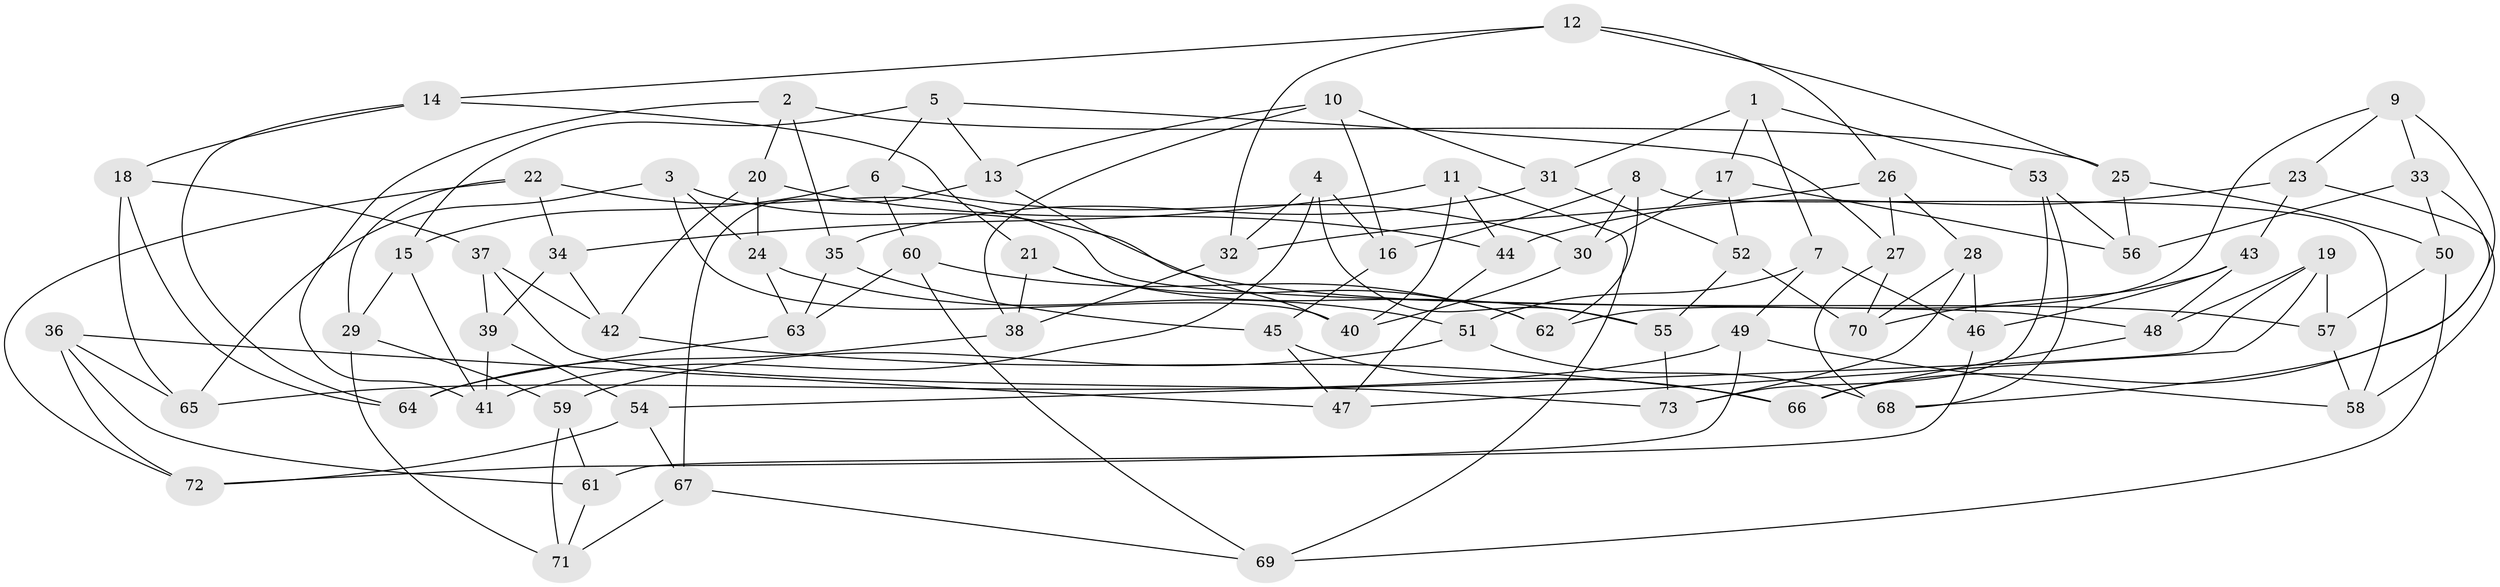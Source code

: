 // Generated by graph-tools (version 1.1) at 2025/50/03/09/25 03:50:51]
// undirected, 73 vertices, 146 edges
graph export_dot {
graph [start="1"]
  node [color=gray90,style=filled];
  1;
  2;
  3;
  4;
  5;
  6;
  7;
  8;
  9;
  10;
  11;
  12;
  13;
  14;
  15;
  16;
  17;
  18;
  19;
  20;
  21;
  22;
  23;
  24;
  25;
  26;
  27;
  28;
  29;
  30;
  31;
  32;
  33;
  34;
  35;
  36;
  37;
  38;
  39;
  40;
  41;
  42;
  43;
  44;
  45;
  46;
  47;
  48;
  49;
  50;
  51;
  52;
  53;
  54;
  55;
  56;
  57;
  58;
  59;
  60;
  61;
  62;
  63;
  64;
  65;
  66;
  67;
  68;
  69;
  70;
  71;
  72;
  73;
  1 -- 17;
  1 -- 7;
  1 -- 53;
  1 -- 31;
  2 -- 35;
  2 -- 25;
  2 -- 20;
  2 -- 41;
  3 -- 40;
  3 -- 57;
  3 -- 65;
  3 -- 24;
  4 -- 55;
  4 -- 16;
  4 -- 32;
  4 -- 41;
  5 -- 6;
  5 -- 27;
  5 -- 15;
  5 -- 13;
  6 -- 15;
  6 -- 30;
  6 -- 60;
  7 -- 49;
  7 -- 46;
  7 -- 51;
  8 -- 58;
  8 -- 30;
  8 -- 62;
  8 -- 16;
  9 -- 23;
  9 -- 66;
  9 -- 33;
  9 -- 62;
  10 -- 31;
  10 -- 13;
  10 -- 38;
  10 -- 16;
  11 -- 44;
  11 -- 40;
  11 -- 34;
  11 -- 69;
  12 -- 25;
  12 -- 14;
  12 -- 32;
  12 -- 26;
  13 -- 40;
  13 -- 67;
  14 -- 21;
  14 -- 18;
  14 -- 64;
  15 -- 41;
  15 -- 29;
  16 -- 45;
  17 -- 52;
  17 -- 30;
  17 -- 56;
  18 -- 64;
  18 -- 65;
  18 -- 37;
  19 -- 54;
  19 -- 48;
  19 -- 47;
  19 -- 57;
  20 -- 44;
  20 -- 42;
  20 -- 24;
  21 -- 38;
  21 -- 62;
  21 -- 55;
  22 -- 34;
  22 -- 29;
  22 -- 72;
  22 -- 48;
  23 -- 43;
  23 -- 44;
  23 -- 58;
  24 -- 63;
  24 -- 51;
  25 -- 56;
  25 -- 50;
  26 -- 27;
  26 -- 32;
  26 -- 28;
  27 -- 70;
  27 -- 68;
  28 -- 73;
  28 -- 46;
  28 -- 70;
  29 -- 59;
  29 -- 71;
  30 -- 40;
  31 -- 35;
  31 -- 52;
  32 -- 38;
  33 -- 68;
  33 -- 56;
  33 -- 50;
  34 -- 39;
  34 -- 42;
  35 -- 63;
  35 -- 45;
  36 -- 61;
  36 -- 47;
  36 -- 72;
  36 -- 65;
  37 -- 73;
  37 -- 42;
  37 -- 39;
  38 -- 64;
  39 -- 54;
  39 -- 41;
  42 -- 66;
  43 -- 46;
  43 -- 70;
  43 -- 48;
  44 -- 47;
  45 -- 47;
  45 -- 66;
  46 -- 61;
  48 -- 66;
  49 -- 65;
  49 -- 72;
  49 -- 58;
  50 -- 69;
  50 -- 57;
  51 -- 59;
  51 -- 68;
  52 -- 55;
  52 -- 70;
  53 -- 68;
  53 -- 56;
  53 -- 73;
  54 -- 67;
  54 -- 72;
  55 -- 73;
  57 -- 58;
  59 -- 61;
  59 -- 71;
  60 -- 69;
  60 -- 62;
  60 -- 63;
  61 -- 71;
  63 -- 64;
  67 -- 71;
  67 -- 69;
}
